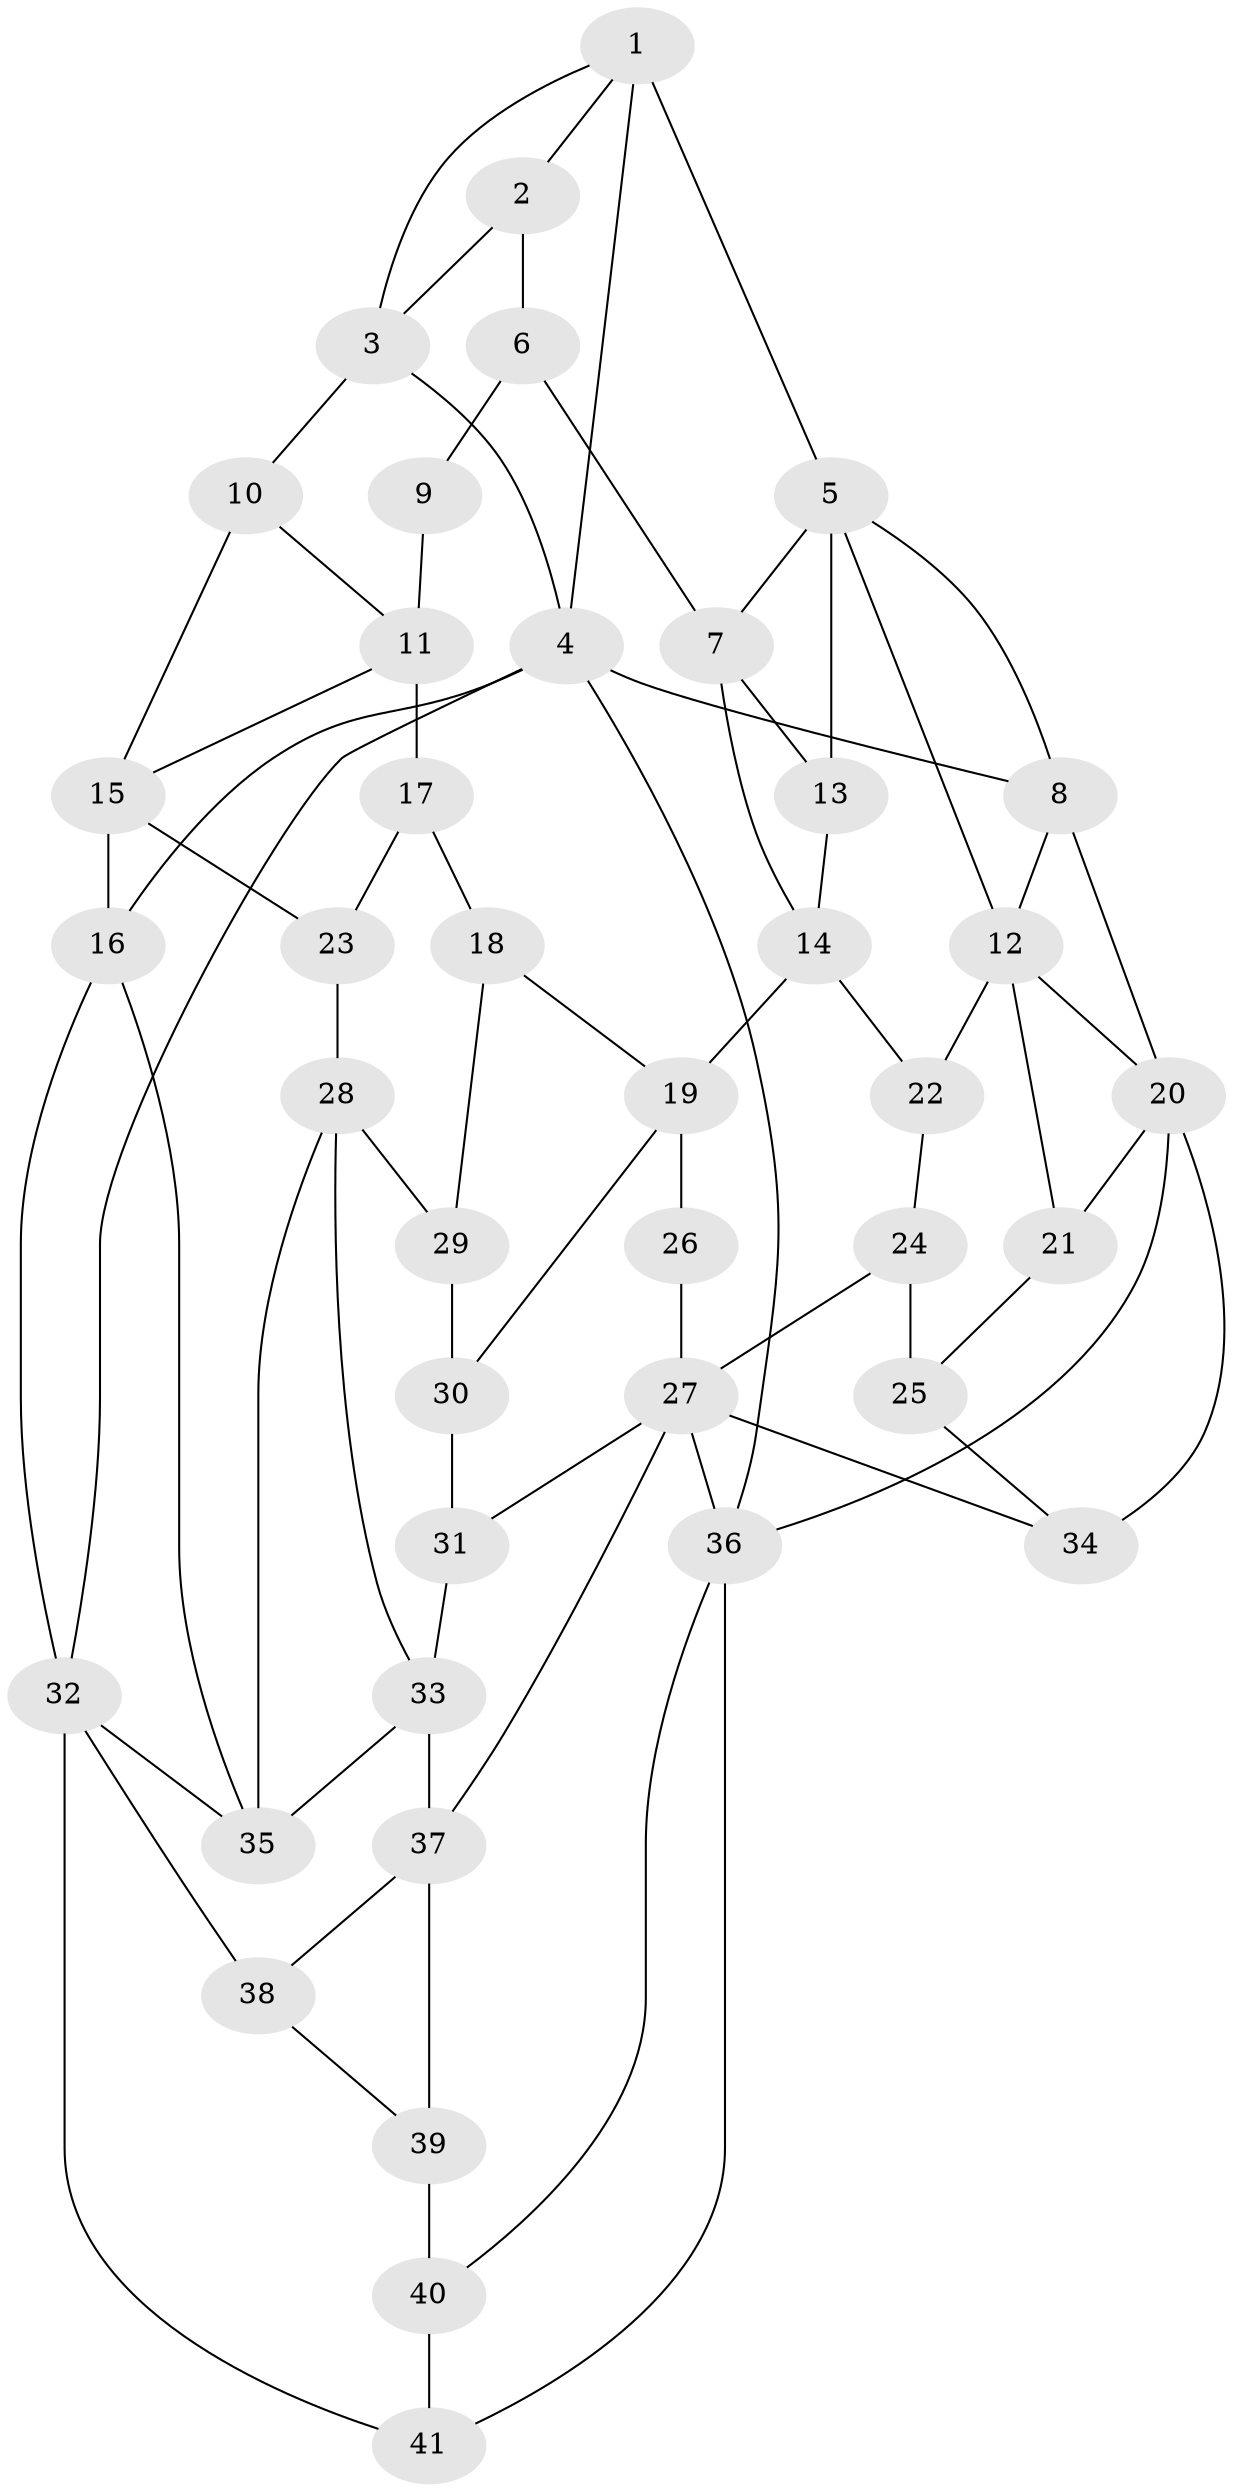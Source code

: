 // original degree distribution, {3: 0.014925373134328358, 4: 0.2537313432835821, 5: 0.5074626865671642, 6: 0.22388059701492538}
// Generated by graph-tools (version 1.1) at 2025/54/03/04/25 22:54:35]
// undirected, 41 vertices, 75 edges
graph export_dot {
  node [color=gray90,style=filled];
  1;
  2;
  3;
  4;
  5;
  6;
  7;
  8;
  9;
  10;
  11;
  12;
  13;
  14;
  15;
  16;
  17;
  18;
  19;
  20;
  21;
  22;
  23;
  24;
  25;
  26;
  27;
  28;
  29;
  30;
  31;
  32;
  33;
  34;
  35;
  36;
  37;
  38;
  39;
  40;
  41;
  1 -- 2 [weight=1.0];
  1 -- 3 [weight=1.0];
  1 -- 4 [weight=1.0];
  1 -- 5 [weight=2.0];
  2 -- 3 [weight=1.0];
  2 -- 6 [weight=2.0];
  3 -- 4 [weight=1.0];
  3 -- 10 [weight=1.0];
  4 -- 8 [weight=1.0];
  4 -- 16 [weight=1.0];
  4 -- 32 [weight=1.0];
  4 -- 36 [weight=1.0];
  5 -- 7 [weight=1.0];
  5 -- 8 [weight=1.0];
  5 -- 12 [weight=1.0];
  5 -- 13 [weight=1.0];
  6 -- 7 [weight=2.0];
  6 -- 9 [weight=2.0];
  7 -- 13 [weight=1.0];
  7 -- 14 [weight=1.0];
  8 -- 12 [weight=1.0];
  8 -- 20 [weight=1.0];
  9 -- 11 [weight=2.0];
  10 -- 11 [weight=1.0];
  10 -- 15 [weight=2.0];
  11 -- 15 [weight=1.0];
  11 -- 17 [weight=2.0];
  12 -- 20 [weight=1.0];
  12 -- 21 [weight=1.0];
  12 -- 22 [weight=2.0];
  13 -- 14 [weight=2.0];
  14 -- 19 [weight=2.0];
  14 -- 22 [weight=1.0];
  15 -- 16 [weight=2.0];
  15 -- 23 [weight=1.0];
  16 -- 32 [weight=1.0];
  16 -- 35 [weight=1.0];
  17 -- 18 [weight=1.0];
  17 -- 23 [weight=1.0];
  18 -- 19 [weight=1.0];
  18 -- 29 [weight=2.0];
  19 -- 26 [weight=2.0];
  19 -- 30 [weight=1.0];
  20 -- 21 [weight=2.0];
  20 -- 34 [weight=2.0];
  20 -- 36 [weight=2.0];
  21 -- 25 [weight=1.0];
  22 -- 24 [weight=1.0];
  23 -- 28 [weight=2.0];
  24 -- 25 [weight=4.0];
  24 -- 27 [weight=1.0];
  25 -- 34 [weight=1.0];
  26 -- 27 [weight=1.0];
  27 -- 31 [weight=1.0];
  27 -- 34 [weight=1.0];
  27 -- 36 [weight=1.0];
  27 -- 37 [weight=1.0];
  28 -- 29 [weight=2.0];
  28 -- 33 [weight=1.0];
  28 -- 35 [weight=1.0];
  29 -- 30 [weight=2.0];
  30 -- 31 [weight=2.0];
  31 -- 33 [weight=2.0];
  32 -- 35 [weight=1.0];
  32 -- 38 [weight=2.0];
  32 -- 41 [weight=2.0];
  33 -- 35 [weight=1.0];
  33 -- 37 [weight=2.0];
  36 -- 40 [weight=1.0];
  36 -- 41 [weight=2.0];
  37 -- 38 [weight=1.0];
  37 -- 39 [weight=1.0];
  38 -- 39 [weight=1.0];
  39 -- 40 [weight=4.0];
  40 -- 41 [weight=1.0];
}
